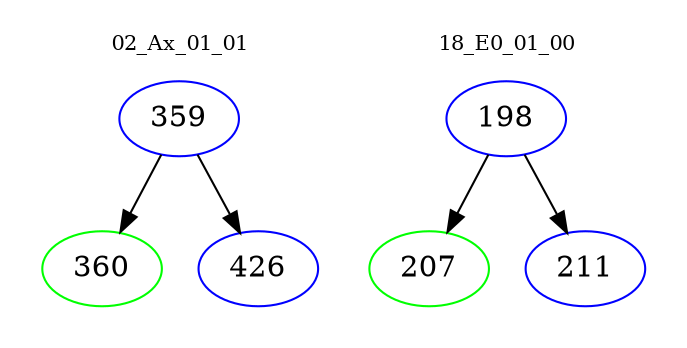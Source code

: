 digraph{
subgraph cluster_0 {
color = white
label = "02_Ax_01_01";
fontsize=10;
T0_359 [label="359", color="blue"]
T0_359 -> T0_360 [color="black"]
T0_360 [label="360", color="green"]
T0_359 -> T0_426 [color="black"]
T0_426 [label="426", color="blue"]
}
subgraph cluster_1 {
color = white
label = "18_E0_01_00";
fontsize=10;
T1_198 [label="198", color="blue"]
T1_198 -> T1_207 [color="black"]
T1_207 [label="207", color="green"]
T1_198 -> T1_211 [color="black"]
T1_211 [label="211", color="blue"]
}
}
